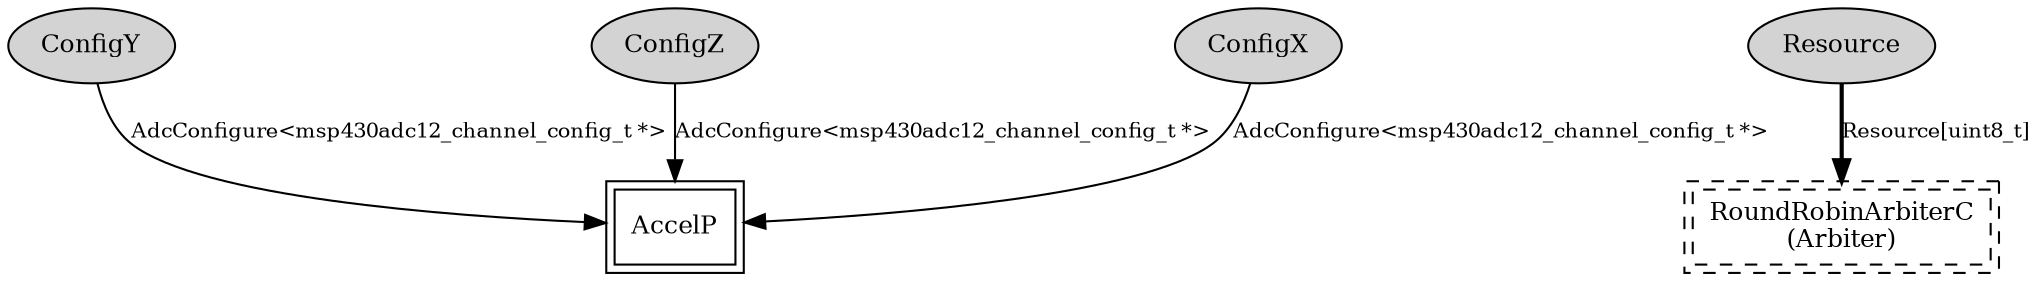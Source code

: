 digraph "AccelConfigP" {
  n0x2b367823d998 [shape=ellipse, style=filled, label="ConfigY", fontsize=12];
  "AccelP" [fontsize=12, shape=box,peripheries=2, URL="../chtml/AccelP.html"];
  n0x2b367823acd8 [shape=ellipse, style=filled, label="ConfigZ", fontsize=12];
  "AccelP" [fontsize=12, shape=box,peripheries=2, URL="../chtml/AccelP.html"];
  n0x2b367823b630 [shape=ellipse, style=filled, label="ConfigX", fontsize=12];
  "AccelP" [fontsize=12, shape=box,peripheries=2, URL="../chtml/AccelP.html"];
  n0x2b367823f1c8 [shape=ellipse, style=filled, label="Resource", fontsize=12];
  "AccelConfigP.Arbiter" [fontsize=12, shape=box,peripheries=2, style=dashed, label="RoundRobinArbiterC\n(Arbiter)", URL="../chtml/tos.system.RoundRobinArbiterC.html"];
  "n0x2b367823d998" -> "AccelP" [label="AdcConfigure<msp430adc12_channel_config_t *>", URL="../ihtml/tos.interfaces.AdcConfigure.html", fontsize=10];
  "n0x2b367823acd8" -> "AccelP" [label="AdcConfigure<msp430adc12_channel_config_t *>", URL="../ihtml/tos.interfaces.AdcConfigure.html", fontsize=10];
  "n0x2b367823b630" -> "AccelP" [label="AdcConfigure<msp430adc12_channel_config_t *>", URL="../ihtml/tos.interfaces.AdcConfigure.html", fontsize=10];
  "n0x2b367823f1c8" -> "AccelConfigP.Arbiter" [label="Resource[uint8_t]", style=bold, URL="../ihtml/tos.interfaces.Resource.html", fontsize=10];
}
